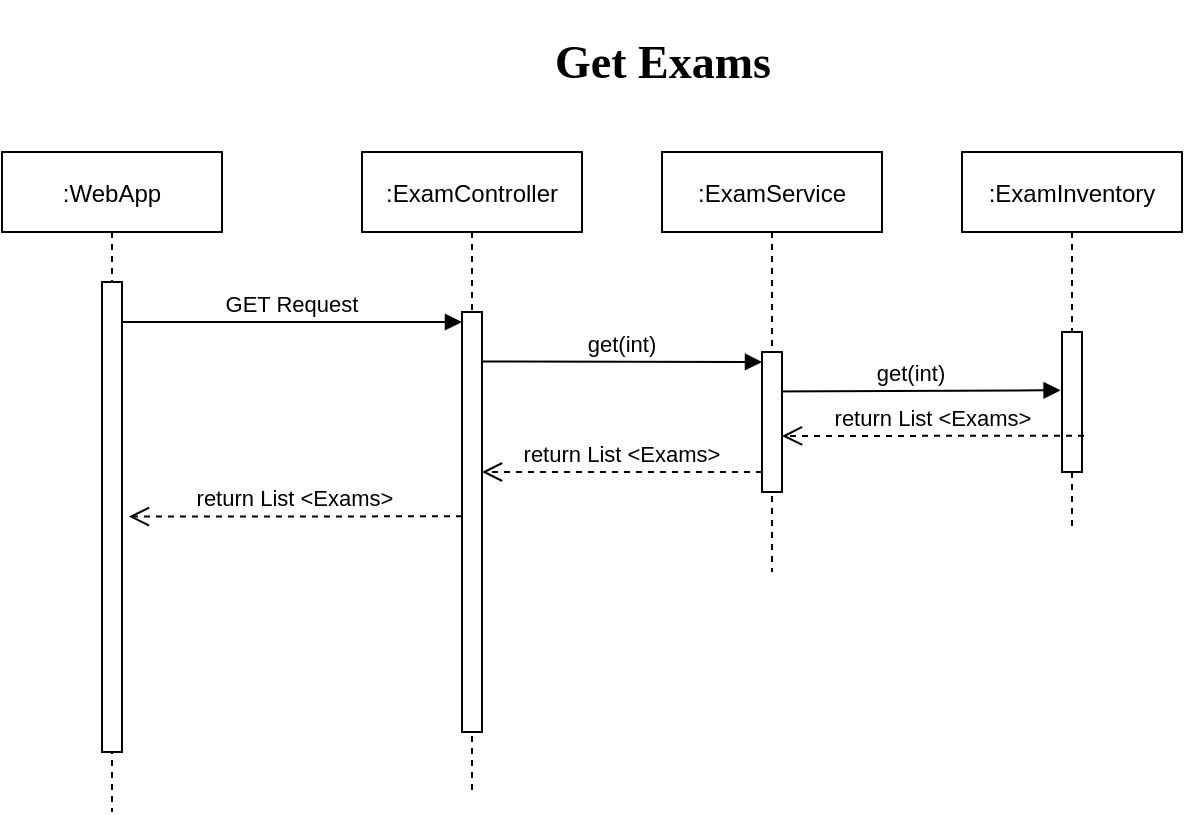 <mxfile version="16.5.6" type="device"><diagram id="kgpKYQtTHZ0yAKxKKP6v" name="Page-1"><mxGraphModel dx="1382" dy="764" grid="1" gridSize="10" guides="1" tooltips="1" connect="1" arrows="1" fold="1" page="1" pageScale="1" pageWidth="850" pageHeight="1100" math="0" shadow="0"><root><mxCell id="0"/><mxCell id="1" parent="0"/><mxCell id="3nuBFxr9cyL0pnOWT2aG-1" value=":WebApp" style="shape=umlLifeline;perimeter=lifelinePerimeter;container=1;collapsible=0;recursiveResize=0;rounded=0;shadow=0;strokeWidth=1;" parent="1" vertex="1"><mxGeometry x="110" y="80" width="110" height="330" as="geometry"/></mxCell><mxCell id="3nuBFxr9cyL0pnOWT2aG-2" value="" style="points=[];perimeter=orthogonalPerimeter;rounded=0;shadow=0;strokeWidth=1;" parent="3nuBFxr9cyL0pnOWT2aG-1" vertex="1"><mxGeometry x="50" y="65" width="10" height="235" as="geometry"/></mxCell><mxCell id="3nuBFxr9cyL0pnOWT2aG-5" value=":ExamController" style="shape=umlLifeline;perimeter=lifelinePerimeter;container=1;collapsible=0;recursiveResize=0;rounded=0;shadow=0;strokeWidth=1;" parent="1" vertex="1"><mxGeometry x="290" y="80" width="110" height="320" as="geometry"/></mxCell><mxCell id="3nuBFxr9cyL0pnOWT2aG-6" value="" style="points=[];perimeter=orthogonalPerimeter;rounded=0;shadow=0;strokeWidth=1;" parent="3nuBFxr9cyL0pnOWT2aG-5" vertex="1"><mxGeometry x="50" y="80" width="10" height="210" as="geometry"/></mxCell><mxCell id="7iPynkwy7BCHwqb1wfB_-15" value="return List &lt;Exams&gt;" style="verticalAlign=bottom;endArrow=open;dashed=1;endSize=8;shadow=0;strokeWidth=1;exitX=0.1;exitY=0.654;exitDx=0;exitDy=0;exitPerimeter=0;entryX=1.348;entryY=0.499;entryDx=0;entryDy=0;entryPerimeter=0;" parent="3nuBFxr9cyL0pnOWT2aG-5" target="3nuBFxr9cyL0pnOWT2aG-2" edge="1"><mxGeometry relative="1" as="geometry"><mxPoint x="-90" y="182.16" as="targetPoint"/><mxPoint x="50" y="182.16" as="sourcePoint"/></mxGeometry></mxCell><mxCell id="3nuBFxr9cyL0pnOWT2aG-8" value="GET Request" style="verticalAlign=bottom;endArrow=block;entryX=0;entryY=0;shadow=0;strokeWidth=1;" parent="1" edge="1"><mxGeometry relative="1" as="geometry"><mxPoint x="170" y="165" as="sourcePoint"/><mxPoint x="340" y="165" as="targetPoint"/></mxGeometry></mxCell><mxCell id="FTZ_jziRhzl69t2wIlyl-1" value="&lt;h1&gt;&lt;font face=&quot;Tahoma&quot;&gt;&lt;span style=&quot;font-size: 23px&quot;&gt;Get Exams&lt;/span&gt;&lt;/font&gt;&lt;/h1&gt;" style="text;html=1;align=center;verticalAlign=middle;resizable=0;points=[];autosize=1;" parent="1" vertex="1"><mxGeometry x="370" y="10" width="140" height="50" as="geometry"/></mxCell><mxCell id="FTZ_jziRhzl69t2wIlyl-8" value=":ExamInventory" style="shape=umlLifeline;perimeter=lifelinePerimeter;container=1;collapsible=0;recursiveResize=0;rounded=0;shadow=0;strokeWidth=1;" parent="1" vertex="1"><mxGeometry x="590" y="80" width="110" height="190" as="geometry"/></mxCell><mxCell id="FTZ_jziRhzl69t2wIlyl-9" value="" style="points=[];perimeter=orthogonalPerimeter;rounded=0;shadow=0;strokeWidth=1;" parent="FTZ_jziRhzl69t2wIlyl-8" vertex="1"><mxGeometry x="50" y="90" width="10" height="70" as="geometry"/></mxCell><mxCell id="m-NQ0mbPZxccPPhu1AuZ-4" value="get(int)" style="verticalAlign=bottom;endArrow=block;shadow=0;strokeWidth=1;entryX=-0.071;entryY=0.416;entryDx=0;entryDy=0;entryPerimeter=0;" parent="FTZ_jziRhzl69t2wIlyl-8" target="FTZ_jziRhzl69t2wIlyl-9" edge="1"><mxGeometry relative="1" as="geometry"><mxPoint x="-100" y="119.71" as="sourcePoint"/><mxPoint x="55" y="120" as="targetPoint"/></mxGeometry></mxCell><mxCell id="m-NQ0mbPZxccPPhu1AuZ-1" value=":ExamService" style="shape=umlLifeline;perimeter=lifelinePerimeter;container=1;collapsible=0;recursiveResize=0;rounded=0;shadow=0;strokeWidth=1;" parent="1" vertex="1"><mxGeometry x="440" y="80" width="110" height="210" as="geometry"/></mxCell><mxCell id="m-NQ0mbPZxccPPhu1AuZ-2" value="" style="points=[];perimeter=orthogonalPerimeter;rounded=0;shadow=0;strokeWidth=1;" parent="m-NQ0mbPZxccPPhu1AuZ-1" vertex="1"><mxGeometry x="50" y="100" width="10" height="70" as="geometry"/></mxCell><mxCell id="m-NQ0mbPZxccPPhu1AuZ-3" value="get(int)" style="verticalAlign=bottom;endArrow=block;shadow=0;strokeWidth=1;" parent="m-NQ0mbPZxccPPhu1AuZ-1" edge="1"><mxGeometry relative="1" as="geometry"><mxPoint x="-90" y="104.71" as="sourcePoint"/><mxPoint x="50" y="105" as="targetPoint"/></mxGeometry></mxCell><mxCell id="m-NQ0mbPZxccPPhu1AuZ-6" value="return List &lt;Exams&gt;" style="verticalAlign=bottom;endArrow=open;dashed=1;endSize=8;shadow=0;strokeWidth=1;exitX=0.1;exitY=0.654;exitDx=0;exitDy=0;exitPerimeter=0;" parent="m-NQ0mbPZxccPPhu1AuZ-1" edge="1"><mxGeometry relative="1" as="geometry"><mxPoint x="-90" y="160" as="targetPoint"/><mxPoint x="50" y="160" as="sourcePoint"/></mxGeometry></mxCell><mxCell id="m-NQ0mbPZxccPPhu1AuZ-5" value="return List &lt;Exams&gt;" style="verticalAlign=bottom;endArrow=open;dashed=1;endSize=8;shadow=0;strokeWidth=1;exitX=0.1;exitY=0.654;exitDx=0;exitDy=0;exitPerimeter=0;" parent="1" edge="1"><mxGeometry relative="1" as="geometry"><mxPoint x="500" y="222" as="targetPoint"/><mxPoint x="651" y="221.86" as="sourcePoint"/></mxGeometry></mxCell></root></mxGraphModel></diagram></mxfile>